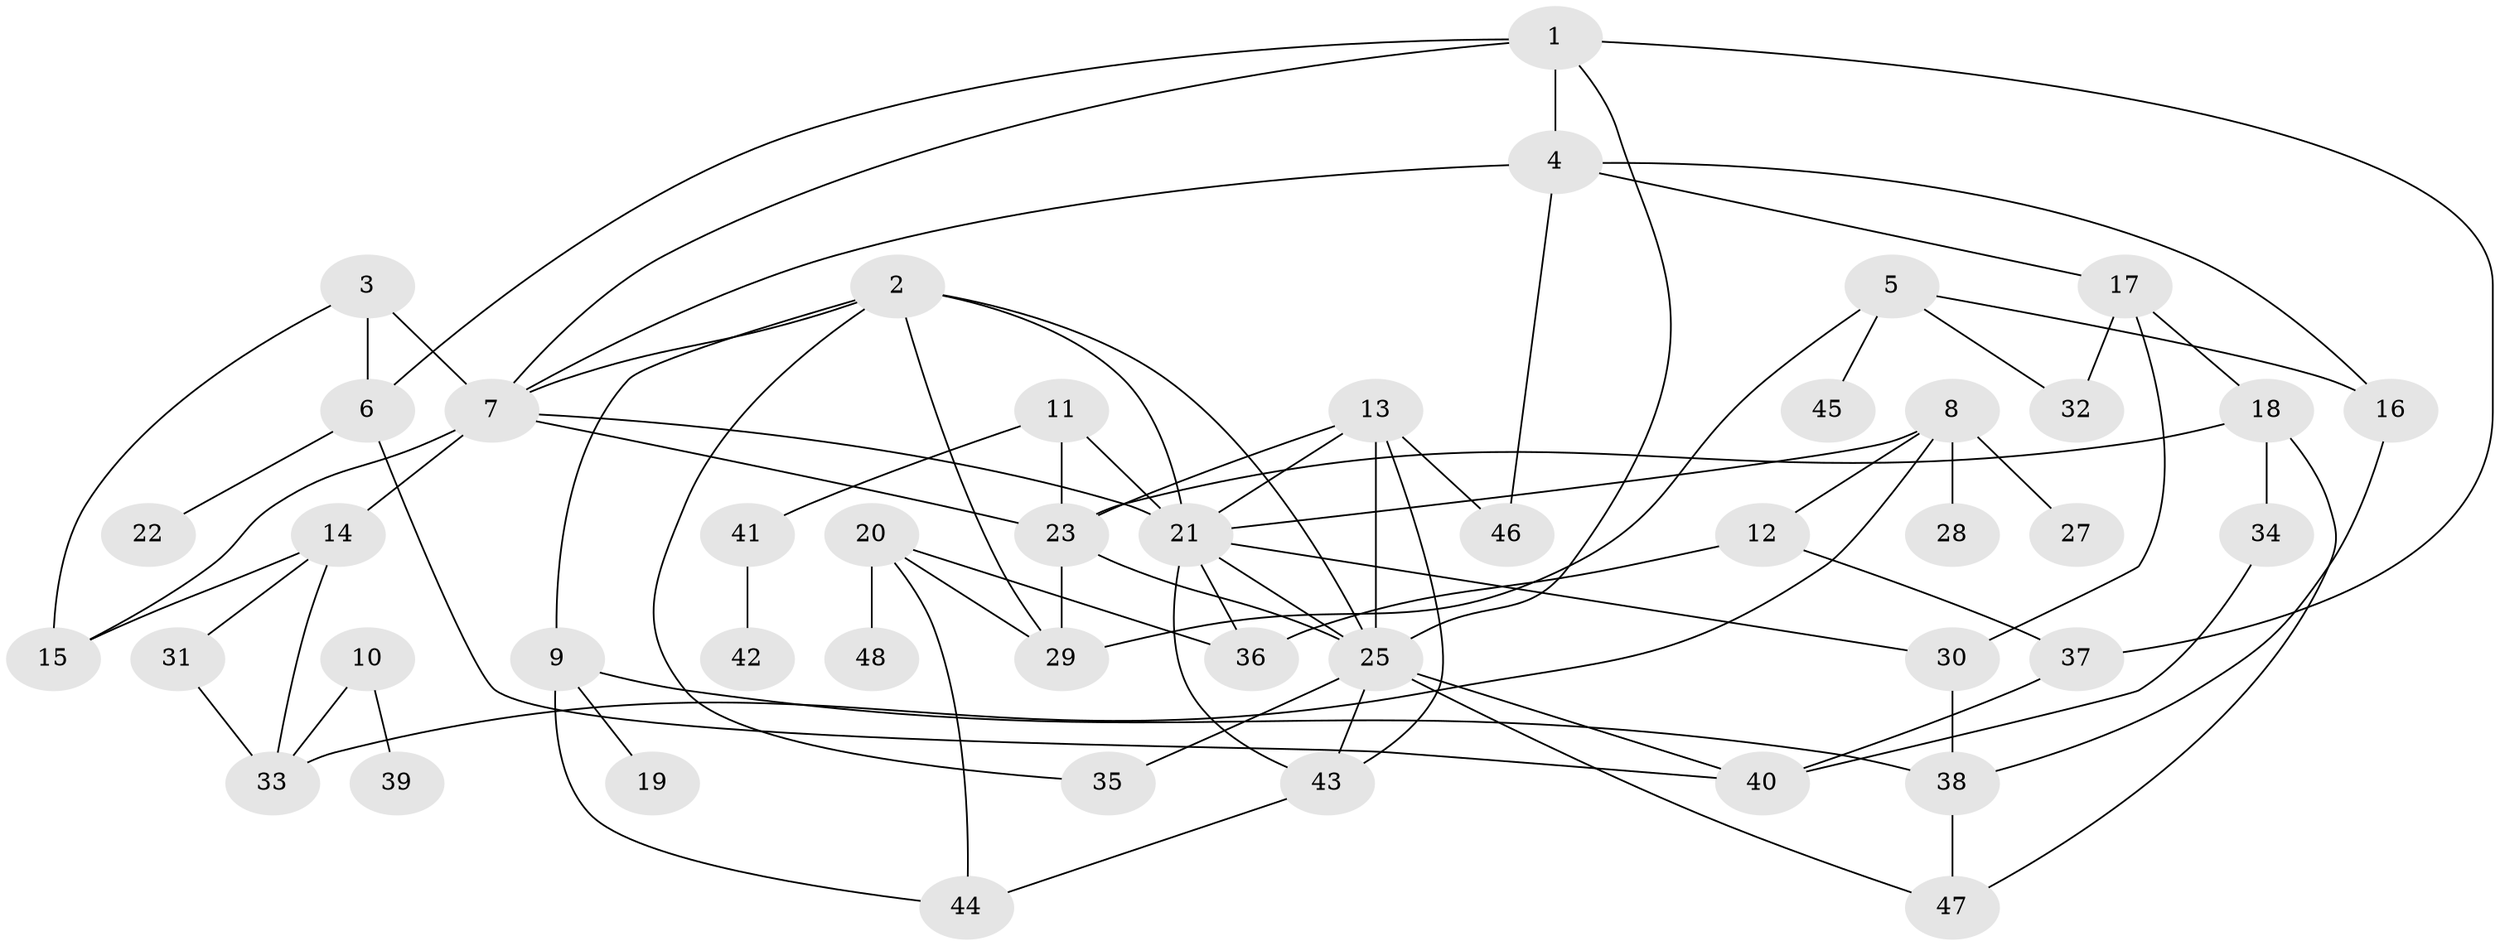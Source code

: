 // original degree distribution, {2: 0.3125, 4: 0.17708333333333334, 6: 0.041666666666666664, 5: 0.041666666666666664, 3: 0.22916666666666666, 1: 0.1875, 0: 0.010416666666666666}
// Generated by graph-tools (version 1.1) at 2025/33/03/09/25 02:33:36]
// undirected, 46 vertices, 79 edges
graph export_dot {
graph [start="1"]
  node [color=gray90,style=filled];
  1;
  2;
  3;
  4;
  5;
  6;
  7;
  8;
  9;
  10;
  11;
  12;
  13;
  14;
  15;
  16;
  17;
  18;
  19;
  20;
  21;
  22;
  23;
  25;
  27;
  28;
  29;
  30;
  31;
  32;
  33;
  34;
  35;
  36;
  37;
  38;
  39;
  40;
  41;
  42;
  43;
  44;
  45;
  46;
  47;
  48;
  1 -- 4 [weight=1.0];
  1 -- 6 [weight=1.0];
  1 -- 7 [weight=1.0];
  1 -- 25 [weight=1.0];
  1 -- 37 [weight=1.0];
  2 -- 7 [weight=1.0];
  2 -- 9 [weight=1.0];
  2 -- 21 [weight=1.0];
  2 -- 25 [weight=1.0];
  2 -- 29 [weight=1.0];
  2 -- 35 [weight=1.0];
  3 -- 6 [weight=1.0];
  3 -- 7 [weight=1.0];
  3 -- 15 [weight=1.0];
  4 -- 7 [weight=1.0];
  4 -- 16 [weight=1.0];
  4 -- 17 [weight=1.0];
  4 -- 46 [weight=1.0];
  5 -- 16 [weight=1.0];
  5 -- 29 [weight=1.0];
  5 -- 32 [weight=1.0];
  5 -- 45 [weight=1.0];
  6 -- 22 [weight=1.0];
  6 -- 40 [weight=1.0];
  7 -- 14 [weight=1.0];
  7 -- 15 [weight=1.0];
  7 -- 21 [weight=1.0];
  7 -- 23 [weight=1.0];
  8 -- 12 [weight=1.0];
  8 -- 21 [weight=1.0];
  8 -- 27 [weight=1.0];
  8 -- 28 [weight=1.0];
  8 -- 33 [weight=1.0];
  9 -- 19 [weight=1.0];
  9 -- 38 [weight=1.0];
  9 -- 44 [weight=1.0];
  10 -- 33 [weight=1.0];
  10 -- 39 [weight=1.0];
  11 -- 21 [weight=1.0];
  11 -- 23 [weight=1.0];
  11 -- 41 [weight=1.0];
  12 -- 36 [weight=1.0];
  12 -- 37 [weight=1.0];
  13 -- 21 [weight=1.0];
  13 -- 23 [weight=1.0];
  13 -- 25 [weight=1.0];
  13 -- 43 [weight=1.0];
  13 -- 46 [weight=1.0];
  14 -- 15 [weight=1.0];
  14 -- 31 [weight=1.0];
  14 -- 33 [weight=1.0];
  16 -- 38 [weight=1.0];
  17 -- 18 [weight=1.0];
  17 -- 30 [weight=1.0];
  17 -- 32 [weight=1.0];
  18 -- 23 [weight=1.0];
  18 -- 34 [weight=1.0];
  18 -- 47 [weight=1.0];
  20 -- 29 [weight=1.0];
  20 -- 36 [weight=1.0];
  20 -- 44 [weight=1.0];
  20 -- 48 [weight=1.0];
  21 -- 25 [weight=1.0];
  21 -- 30 [weight=1.0];
  21 -- 36 [weight=1.0];
  21 -- 43 [weight=1.0];
  23 -- 25 [weight=1.0];
  23 -- 29 [weight=1.0];
  25 -- 35 [weight=1.0];
  25 -- 40 [weight=1.0];
  25 -- 43 [weight=1.0];
  25 -- 47 [weight=1.0];
  30 -- 38 [weight=1.0];
  31 -- 33 [weight=1.0];
  34 -- 40 [weight=1.0];
  37 -- 40 [weight=1.0];
  38 -- 47 [weight=1.0];
  41 -- 42 [weight=1.0];
  43 -- 44 [weight=1.0];
}
